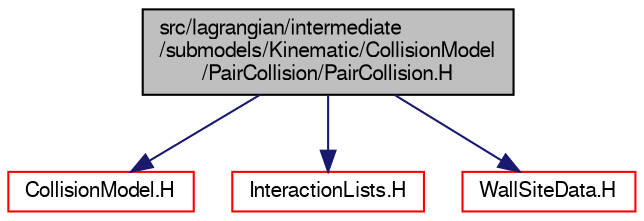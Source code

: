 digraph "src/lagrangian/intermediate/submodels/Kinematic/CollisionModel/PairCollision/PairCollision.H"
{
  bgcolor="transparent";
  edge [fontname="FreeSans",fontsize="10",labelfontname="FreeSans",labelfontsize="10"];
  node [fontname="FreeSans",fontsize="10",shape=record];
  Node0 [label="src/lagrangian/intermediate\l/submodels/Kinematic/CollisionModel\l/PairCollision/PairCollision.H",height=0.2,width=0.4,color="black", fillcolor="grey75", style="filled", fontcolor="black"];
  Node0 -> Node1 [color="midnightblue",fontsize="10",style="solid",fontname="FreeSans"];
  Node1 [label="CollisionModel.H",height=0.2,width=0.4,color="red",URL="$a05627.html"];
  Node0 -> Node88 [color="midnightblue",fontsize="10",style="solid",fontname="FreeSans"];
  Node88 [label="InteractionLists.H",height=0.2,width=0.4,color="red",URL="$a04865.html"];
  Node0 -> Node228 [color="midnightblue",fontsize="10",style="solid",fontname="FreeSans"];
  Node228 [label="WallSiteData.H",height=0.2,width=0.4,color="red",URL="$a05684.html"];
}
